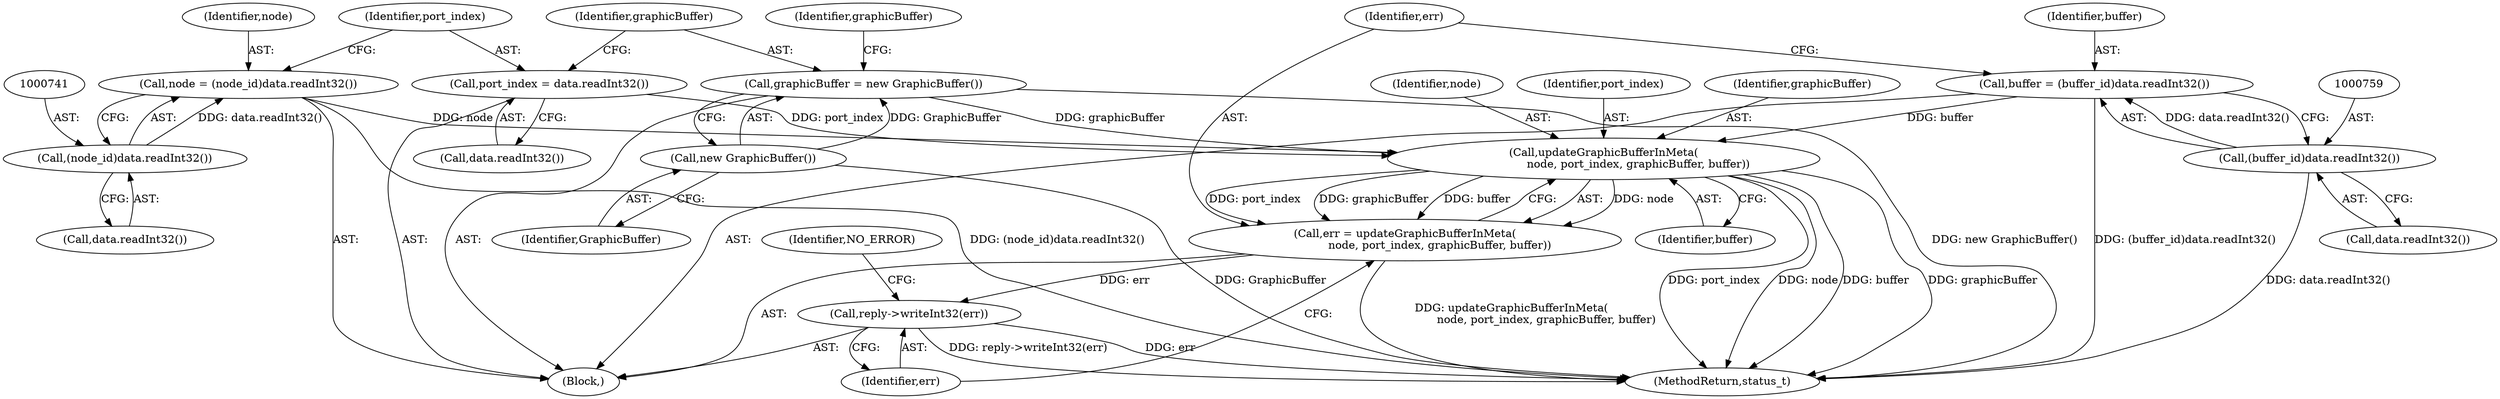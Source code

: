 digraph "0_Android_295c883fe3105b19bcd0f9e07d54c6b589fc5bff@API" {
"1000764" [label="(Call,updateGraphicBufferInMeta(\n                    node, port_index, graphicBuffer, buffer))"];
"1000738" [label="(Call,node = (node_id)data.readInt32())"];
"1000740" [label="(Call,(node_id)data.readInt32())"];
"1000744" [label="(Call,port_index = data.readInt32())"];
"1000748" [label="(Call,graphicBuffer = new GraphicBuffer())"];
"1000750" [label="(Call,new GraphicBuffer())"];
"1000756" [label="(Call,buffer = (buffer_id)data.readInt32())"];
"1000758" [label="(Call,(buffer_id)data.readInt32())"];
"1000762" [label="(Call,err = updateGraphicBufferInMeta(\n                    node, port_index, graphicBuffer, buffer))"];
"1000769" [label="(Call,reply->writeInt32(err))"];
"1000738" [label="(Call,node = (node_id)data.readInt32())"];
"1000770" [label="(Identifier,err)"];
"1000769" [label="(Call,reply->writeInt32(err))"];
"1000765" [label="(Identifier,node)"];
"1000749" [label="(Identifier,graphicBuffer)"];
"1000740" [label="(Call,(node_id)data.readInt32())"];
"1000764" [label="(Call,updateGraphicBufferInMeta(\n                    node, port_index, graphicBuffer, buffer))"];
"1000768" [label="(Identifier,buffer)"];
"1000748" [label="(Call,graphicBuffer = new GraphicBuffer())"];
"1000757" [label="(Identifier,buffer)"];
"1000745" [label="(Identifier,port_index)"];
"1000760" [label="(Call,data.readInt32())"];
"1000746" [label="(Call,data.readInt32())"];
"1000739" [label="(Identifier,node)"];
"1000758" [label="(Call,(buffer_id)data.readInt32())"];
"1000762" [label="(Call,err = updateGraphicBufferInMeta(\n                    node, port_index, graphicBuffer, buffer))"];
"1000750" [label="(Call,new GraphicBuffer())"];
"1000751" [label="(Identifier,GraphicBuffer)"];
"1000763" [label="(Identifier,err)"];
"1000744" [label="(Call,port_index = data.readInt32())"];
"1000772" [label="(Identifier,NO_ERROR)"];
"1000766" [label="(Identifier,port_index)"];
"1000754" [label="(Identifier,graphicBuffer)"];
"1000756" [label="(Call,buffer = (buffer_id)data.readInt32())"];
"1000767" [label="(Identifier,graphicBuffer)"];
"1000742" [label="(Call,data.readInt32())"];
"1000732" [label="(Block,)"];
"1001343" [label="(MethodReturn,status_t)"];
"1000764" -> "1000762"  [label="AST: "];
"1000764" -> "1000768"  [label="CFG: "];
"1000765" -> "1000764"  [label="AST: "];
"1000766" -> "1000764"  [label="AST: "];
"1000767" -> "1000764"  [label="AST: "];
"1000768" -> "1000764"  [label="AST: "];
"1000762" -> "1000764"  [label="CFG: "];
"1000764" -> "1001343"  [label="DDG: graphicBuffer"];
"1000764" -> "1001343"  [label="DDG: port_index"];
"1000764" -> "1001343"  [label="DDG: node"];
"1000764" -> "1001343"  [label="DDG: buffer"];
"1000764" -> "1000762"  [label="DDG: node"];
"1000764" -> "1000762"  [label="DDG: port_index"];
"1000764" -> "1000762"  [label="DDG: graphicBuffer"];
"1000764" -> "1000762"  [label="DDG: buffer"];
"1000738" -> "1000764"  [label="DDG: node"];
"1000744" -> "1000764"  [label="DDG: port_index"];
"1000748" -> "1000764"  [label="DDG: graphicBuffer"];
"1000756" -> "1000764"  [label="DDG: buffer"];
"1000738" -> "1000732"  [label="AST: "];
"1000738" -> "1000740"  [label="CFG: "];
"1000739" -> "1000738"  [label="AST: "];
"1000740" -> "1000738"  [label="AST: "];
"1000745" -> "1000738"  [label="CFG: "];
"1000738" -> "1001343"  [label="DDG: (node_id)data.readInt32()"];
"1000740" -> "1000738"  [label="DDG: data.readInt32()"];
"1000740" -> "1000742"  [label="CFG: "];
"1000741" -> "1000740"  [label="AST: "];
"1000742" -> "1000740"  [label="AST: "];
"1000744" -> "1000732"  [label="AST: "];
"1000744" -> "1000746"  [label="CFG: "];
"1000745" -> "1000744"  [label="AST: "];
"1000746" -> "1000744"  [label="AST: "];
"1000749" -> "1000744"  [label="CFG: "];
"1000748" -> "1000732"  [label="AST: "];
"1000748" -> "1000750"  [label="CFG: "];
"1000749" -> "1000748"  [label="AST: "];
"1000750" -> "1000748"  [label="AST: "];
"1000754" -> "1000748"  [label="CFG: "];
"1000748" -> "1001343"  [label="DDG: new GraphicBuffer()"];
"1000750" -> "1000748"  [label="DDG: GraphicBuffer"];
"1000750" -> "1000751"  [label="CFG: "];
"1000751" -> "1000750"  [label="AST: "];
"1000750" -> "1001343"  [label="DDG: GraphicBuffer"];
"1000756" -> "1000732"  [label="AST: "];
"1000756" -> "1000758"  [label="CFG: "];
"1000757" -> "1000756"  [label="AST: "];
"1000758" -> "1000756"  [label="AST: "];
"1000763" -> "1000756"  [label="CFG: "];
"1000756" -> "1001343"  [label="DDG: (buffer_id)data.readInt32()"];
"1000758" -> "1000756"  [label="DDG: data.readInt32()"];
"1000758" -> "1000760"  [label="CFG: "];
"1000759" -> "1000758"  [label="AST: "];
"1000760" -> "1000758"  [label="AST: "];
"1000758" -> "1001343"  [label="DDG: data.readInt32()"];
"1000762" -> "1000732"  [label="AST: "];
"1000763" -> "1000762"  [label="AST: "];
"1000770" -> "1000762"  [label="CFG: "];
"1000762" -> "1001343"  [label="DDG: updateGraphicBufferInMeta(\n                    node, port_index, graphicBuffer, buffer)"];
"1000762" -> "1000769"  [label="DDG: err"];
"1000769" -> "1000732"  [label="AST: "];
"1000769" -> "1000770"  [label="CFG: "];
"1000770" -> "1000769"  [label="AST: "];
"1000772" -> "1000769"  [label="CFG: "];
"1000769" -> "1001343"  [label="DDG: reply->writeInt32(err)"];
"1000769" -> "1001343"  [label="DDG: err"];
}
